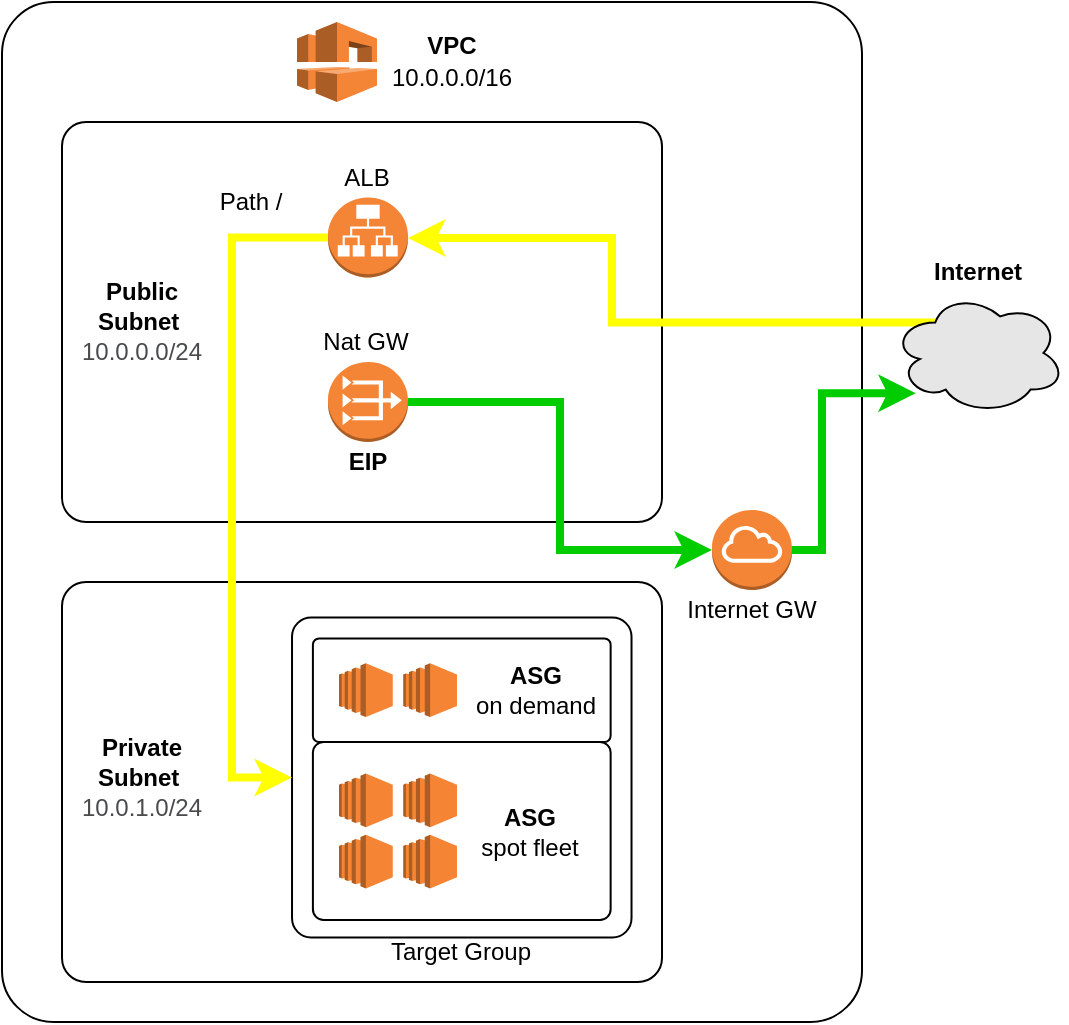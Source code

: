<mxfile version="14.2.9" type="google"><diagram id="ULwWn1xmAhKtYJSXHtlG" name="Page-1"><mxGraphModel dx="1718" dy="588" grid="1" gridSize="10" guides="1" tooltips="1" connect="1" arrows="1" fold="1" page="1" pageScale="1" pageWidth="827" pageHeight="1169" math="0" shadow="0"><root><mxCell id="0"/><mxCell id="1" parent="0"/><mxCell id="GN7s8m5-B-exfbcXMw-r-1" value="" style="rounded=1;whiteSpace=wrap;html=1;arcSize=6;imageHeight=24;" parent="1" vertex="1"><mxGeometry x="125" y="110" width="430" height="510" as="geometry"/></mxCell><mxCell id="GN7s8m5-B-exfbcXMw-r-2" value="&lt;b style=&quot;background-color: rgb(255 , 255 , 255)&quot;&gt;VPC&lt;br&gt;&lt;/b&gt;&lt;div style=&quot;line-height: 16px&quot;&gt;&lt;span style=&quot;background-color: rgb(255 , 255 , 255)&quot;&gt;10.0.0.0/16&lt;/span&gt;&lt;/div&gt;" style="text;html=1;strokeColor=none;fillColor=none;align=center;verticalAlign=middle;whiteSpace=wrap;rounded=0;" parent="1" vertex="1"><mxGeometry x="313.5" y="120" width="72" height="40" as="geometry"/></mxCell><mxCell id="GN7s8m5-B-exfbcXMw-r-3" value="" style="rounded=1;whiteSpace=wrap;html=1;arcSize=6;" parent="1" vertex="1"><mxGeometry x="155" y="170" width="300" height="200" as="geometry"/></mxCell><mxCell id="GN7s8m5-B-exfbcXMw-r-4" value="Public Subnet&amp;nbsp;&lt;br&gt;&lt;div style=&quot;color: rgb(186 , 186 , 186) ; font-weight: normal ; line-height: 16px&quot;&gt;&lt;span style=&quot;color: rgb(73 , 75 , 77)&quot;&gt;10.0.0.0/24&lt;/span&gt;&lt;/div&gt;" style="text;html=1;strokeColor=none;fillColor=none;align=center;verticalAlign=middle;whiteSpace=wrap;rounded=0;fontStyle=1" parent="1" vertex="1"><mxGeometry x="165" y="247.75" width="60" height="45" as="geometry"/></mxCell><mxCell id="GN7s8m5-B-exfbcXMw-r-5" value="" style="outlineConnect=0;dashed=0;verticalLabelPosition=bottom;verticalAlign=top;align=center;html=1;shape=mxgraph.aws3.application_load_balancer;fillColor=#F58536;gradientColor=none;rounded=1;" parent="1" vertex="1"><mxGeometry x="288" y="207.75" width="40" height="40" as="geometry"/></mxCell><mxCell id="GN7s8m5-B-exfbcXMw-r-6" value="" style="outlineConnect=0;dashed=0;verticalLabelPosition=bottom;verticalAlign=top;align=center;html=1;shape=mxgraph.aws3.vpc;fillColor=#F58536;gradientColor=none;rounded=1;" parent="1" vertex="1"><mxGeometry x="272.5" y="120" width="40" height="40" as="geometry"/></mxCell><mxCell id="GN7s8m5-B-exfbcXMw-r-62" style="edgeStyle=orthogonalEdgeStyle;rounded=0;comic=0;jumpStyle=gap;orthogonalLoop=1;jettySize=auto;html=1;entryX=0;entryY=0.75;entryDx=0;entryDy=0;startArrow=none;startFill=0;strokeColor=#00CC00;strokeWidth=4;exitX=1;exitY=0.5;exitDx=0;exitDy=0;exitPerimeter=0;" parent="1" source="GN7s8m5-B-exfbcXMw-r-7" edge="1"><mxGeometry relative="1" as="geometry"><mxPoint x="581.911" y="305.648" as="targetPoint"/><Array as="points"><mxPoint x="535" y="384"/><mxPoint x="535" y="306"/></Array><mxPoint x="535" y="384" as="sourcePoint"/></mxGeometry></mxCell><mxCell id="GN7s8m5-B-exfbcXMw-r-7" value="" style="outlineConnect=0;dashed=0;verticalLabelPosition=bottom;verticalAlign=top;align=center;html=1;shape=mxgraph.aws3.internet_gateway;fillColor=#F58536;gradientColor=none;rounded=1;" parent="1" vertex="1"><mxGeometry x="480" y="364" width="40" height="40" as="geometry"/></mxCell><mxCell id="GN7s8m5-B-exfbcXMw-r-8" value="ALB" style="text;html=1;strokeColor=none;fillColor=none;align=center;verticalAlign=middle;whiteSpace=wrap;rounded=0;" parent="1" vertex="1"><mxGeometry x="286.75" y="187.75" width="41.25" height="20" as="geometry"/></mxCell><mxCell id="GN7s8m5-B-exfbcXMw-r-9" value="Internet GW" style="text;html=1;strokeColor=none;fillColor=none;align=center;verticalAlign=middle;whiteSpace=wrap;rounded=0;" parent="1" vertex="1"><mxGeometry x="465" y="404" width="70" height="20" as="geometry"/></mxCell><mxCell id="GN7s8m5-B-exfbcXMw-r-53" style="edgeStyle=orthogonalEdgeStyle;rounded=0;comic=0;jumpStyle=gap;orthogonalLoop=1;jettySize=auto;html=1;entryX=0;entryY=0.5;entryDx=0;entryDy=0;entryPerimeter=0;startArrow=none;startFill=0;strokeWidth=4;strokeColor=#00CC00;" parent="1" source="GN7s8m5-B-exfbcXMw-r-10" target="GN7s8m5-B-exfbcXMw-r-7" edge="1"><mxGeometry relative="1" as="geometry"/></mxCell><mxCell id="GN7s8m5-B-exfbcXMw-r-10" value="" style="outlineConnect=0;dashed=0;verticalLabelPosition=bottom;verticalAlign=top;align=center;html=1;shape=mxgraph.aws3.vpc_nat_gateway;fillColor=#F58536;gradientColor=none;rounded=1;" parent="1" vertex="1"><mxGeometry x="288" y="290" width="40" height="40" as="geometry"/></mxCell><mxCell id="GN7s8m5-B-exfbcXMw-r-13" value="Nat GW" style="text;html=1;strokeColor=none;fillColor=none;align=center;verticalAlign=middle;whiteSpace=wrap;rounded=0;" parent="1" vertex="1"><mxGeometry x="271.5" y="270" width="70" height="20" as="geometry"/></mxCell><mxCell id="GN7s8m5-B-exfbcXMw-r-14" value="" style="rounded=1;whiteSpace=wrap;html=1;arcSize=6;" parent="1" vertex="1"><mxGeometry x="155" y="400" width="300" height="200" as="geometry"/></mxCell><mxCell id="GN7s8m5-B-exfbcXMw-r-27" value="" style="rounded=1;whiteSpace=wrap;html=1;arcSize=6;" parent="1" vertex="1"><mxGeometry x="270.01" y="417.75" width="169.75" height="160" as="geometry"/></mxCell><mxCell id="GN7s8m5-B-exfbcXMw-r-30" value="Target Group" style="text;html=1;strokeColor=none;fillColor=none;align=center;verticalAlign=middle;whiteSpace=wrap;rounded=0;" parent="1" vertex="1"><mxGeometry x="312.38" y="577" width="85" height="15" as="geometry"/></mxCell><mxCell id="GN7s8m5-B-exfbcXMw-r-37" value="Internet" style="text;html=1;strokeColor=none;fillColor=none;align=center;verticalAlign=middle;whiteSpace=wrap;rounded=0;fontStyle=1" parent="1" vertex="1"><mxGeometry x="578.29" y="235" width="70" height="20" as="geometry"/></mxCell><mxCell id="GN7s8m5-B-exfbcXMw-r-58" value="Private&lt;br&gt;Subnet&amp;nbsp;&lt;br&gt;&lt;div style=&quot;color: rgb(186 , 186 , 186) ; font-weight: normal ; line-height: 16px&quot;&gt;&lt;span style=&quot;color: rgb(73 , 75 , 77)&quot;&gt;10.0.1.0/24&lt;/span&gt;&lt;/div&gt;" style="text;html=1;strokeColor=none;fillColor=none;align=center;verticalAlign=middle;whiteSpace=wrap;rounded=0;fontStyle=1" parent="1" vertex="1"><mxGeometry x="165" y="475.25" width="60" height="45" as="geometry"/></mxCell><mxCell id="evDzvNMfcdXOZC0-T9yn-8" style="edgeStyle=orthogonalEdgeStyle;rounded=0;orthogonalLoop=1;jettySize=auto;html=1;exitX=0.25;exitY=0.25;exitDx=0;exitDy=0;exitPerimeter=0;strokeColor=#FFFF00;strokeWidth=4;" parent="1" source="GN7s8m5-B-exfbcXMw-r-63" target="GN7s8m5-B-exfbcXMw-r-5" edge="1"><mxGeometry relative="1" as="geometry"><Array as="points"><mxPoint x="430" y="270"/><mxPoint x="430" y="228"/></Array></mxGeometry></mxCell><mxCell id="GN7s8m5-B-exfbcXMw-r-63" value="" style="ellipse;shape=cloud;whiteSpace=wrap;html=1;rounded=1;shadow=0;dashed=0;labelBackgroundColor=white;sketch=0;fillColor=#E6E6E6;" parent="1" vertex="1"><mxGeometry x="570" y="255" width="86.58" height="61" as="geometry"/></mxCell><mxCell id="evDzvNMfcdXOZC0-T9yn-9" style="edgeStyle=orthogonalEdgeStyle;rounded=0;orthogonalLoop=1;jettySize=auto;html=1;exitX=0;exitY=0.5;exitDx=0;exitDy=0;exitPerimeter=0;entryX=0;entryY=0.5;entryDx=0;entryDy=0;strokeColor=#FFFF00;strokeWidth=4;" parent="1" source="GN7s8m5-B-exfbcXMw-r-5" target="GN7s8m5-B-exfbcXMw-r-27" edge="1"><mxGeometry relative="1" as="geometry"><Array as="points"><mxPoint x="240" y="228"/><mxPoint x="240" y="498"/></Array></mxGeometry></mxCell><mxCell id="vM6o3SyW4FbhAm7JJY1l-1" value="&lt;b&gt;EIP&lt;/b&gt;" style="text;html=1;strokeColor=none;fillColor=none;align=center;verticalAlign=middle;whiteSpace=wrap;rounded=0;" vertex="1" parent="1"><mxGeometry x="273" y="330" width="70" height="20" as="geometry"/></mxCell><mxCell id="vM6o3SyW4FbhAm7JJY1l-5" value="" style="rounded=1;whiteSpace=wrap;html=1;arcSize=6;" vertex="1" parent="1"><mxGeometry x="280.45" y="428.25" width="148.87" height="51.75" as="geometry"/></mxCell><mxCell id="vM6o3SyW4FbhAm7JJY1l-7" value="&lt;b&gt;ASG&lt;/b&gt;&lt;br&gt;on demand" style="text;html=1;strokeColor=none;fillColor=none;align=center;verticalAlign=middle;whiteSpace=wrap;rounded=0;" vertex="1" parent="1"><mxGeometry x="360" y="439.12" width="64" height="30" as="geometry"/></mxCell><mxCell id="GN7s8m5-B-exfbcXMw-r-17" value="" style="outlineConnect=0;dashed=0;verticalLabelPosition=bottom;verticalAlign=top;align=center;html=1;shape=mxgraph.aws3.ec2;fillColor=#F58534;gradientColor=none;rounded=1;" parent="1" vertex="1"><mxGeometry x="293.5" y="440.68" width="26.88" height="26.88" as="geometry"/></mxCell><mxCell id="vM6o3SyW4FbhAm7JJY1l-8" value="" style="rounded=1;whiteSpace=wrap;html=1;arcSize=6;" vertex="1" parent="1"><mxGeometry x="280.45" y="480" width="148.87" height="89" as="geometry"/></mxCell><mxCell id="vM6o3SyW4FbhAm7JJY1l-9" value="&lt;b&gt;ASG&lt;/b&gt;&lt;br&gt;spot fleet" style="text;html=1;strokeColor=none;fillColor=none;align=center;verticalAlign=middle;whiteSpace=wrap;rounded=0;" vertex="1" parent="1"><mxGeometry x="354" y="509.5" width="70" height="30" as="geometry"/></mxCell><mxCell id="vM6o3SyW4FbhAm7JJY1l-16" value="Path /" style="text;html=1;strokeColor=none;fillColor=none;align=center;verticalAlign=middle;whiteSpace=wrap;rounded=0;" vertex="1" parent="1"><mxGeometry x="228.76" y="200" width="41.25" height="20" as="geometry"/></mxCell><mxCell id="vM6o3SyW4FbhAm7JJY1l-19" value="" style="outlineConnect=0;dashed=0;verticalLabelPosition=bottom;verticalAlign=top;align=center;html=1;shape=mxgraph.aws3.ec2;fillColor=#F58534;gradientColor=none;rounded=1;" vertex="1" parent="1"><mxGeometry x="325.62" y="440.68" width="26.88" height="26.88" as="geometry"/></mxCell><mxCell id="vM6o3SyW4FbhAm7JJY1l-20" value="" style="outlineConnect=0;dashed=0;verticalLabelPosition=bottom;verticalAlign=top;align=center;html=1;shape=mxgraph.aws3.ec2;fillColor=#F58534;gradientColor=none;rounded=1;" vertex="1" parent="1"><mxGeometry x="293.5" y="495.75" width="26.88" height="26.88" as="geometry"/></mxCell><mxCell id="vM6o3SyW4FbhAm7JJY1l-21" value="" style="outlineConnect=0;dashed=0;verticalLabelPosition=bottom;verticalAlign=top;align=center;html=1;shape=mxgraph.aws3.ec2;fillColor=#F58534;gradientColor=none;rounded=1;" vertex="1" parent="1"><mxGeometry x="325.62" y="495.75" width="26.88" height="26.88" as="geometry"/></mxCell><mxCell id="vM6o3SyW4FbhAm7JJY1l-22" value="" style="outlineConnect=0;dashed=0;verticalLabelPosition=bottom;verticalAlign=top;align=center;html=1;shape=mxgraph.aws3.ec2;fillColor=#F58534;gradientColor=none;rounded=1;" vertex="1" parent="1"><mxGeometry x="293.5" y="526.38" width="26.88" height="26.88" as="geometry"/></mxCell><mxCell id="vM6o3SyW4FbhAm7JJY1l-23" value="" style="outlineConnect=0;dashed=0;verticalLabelPosition=bottom;verticalAlign=top;align=center;html=1;shape=mxgraph.aws3.ec2;fillColor=#F58534;gradientColor=none;rounded=1;" vertex="1" parent="1"><mxGeometry x="325.62" y="526.38" width="26.88" height="26.88" as="geometry"/></mxCell></root></mxGraphModel></diagram></mxfile>